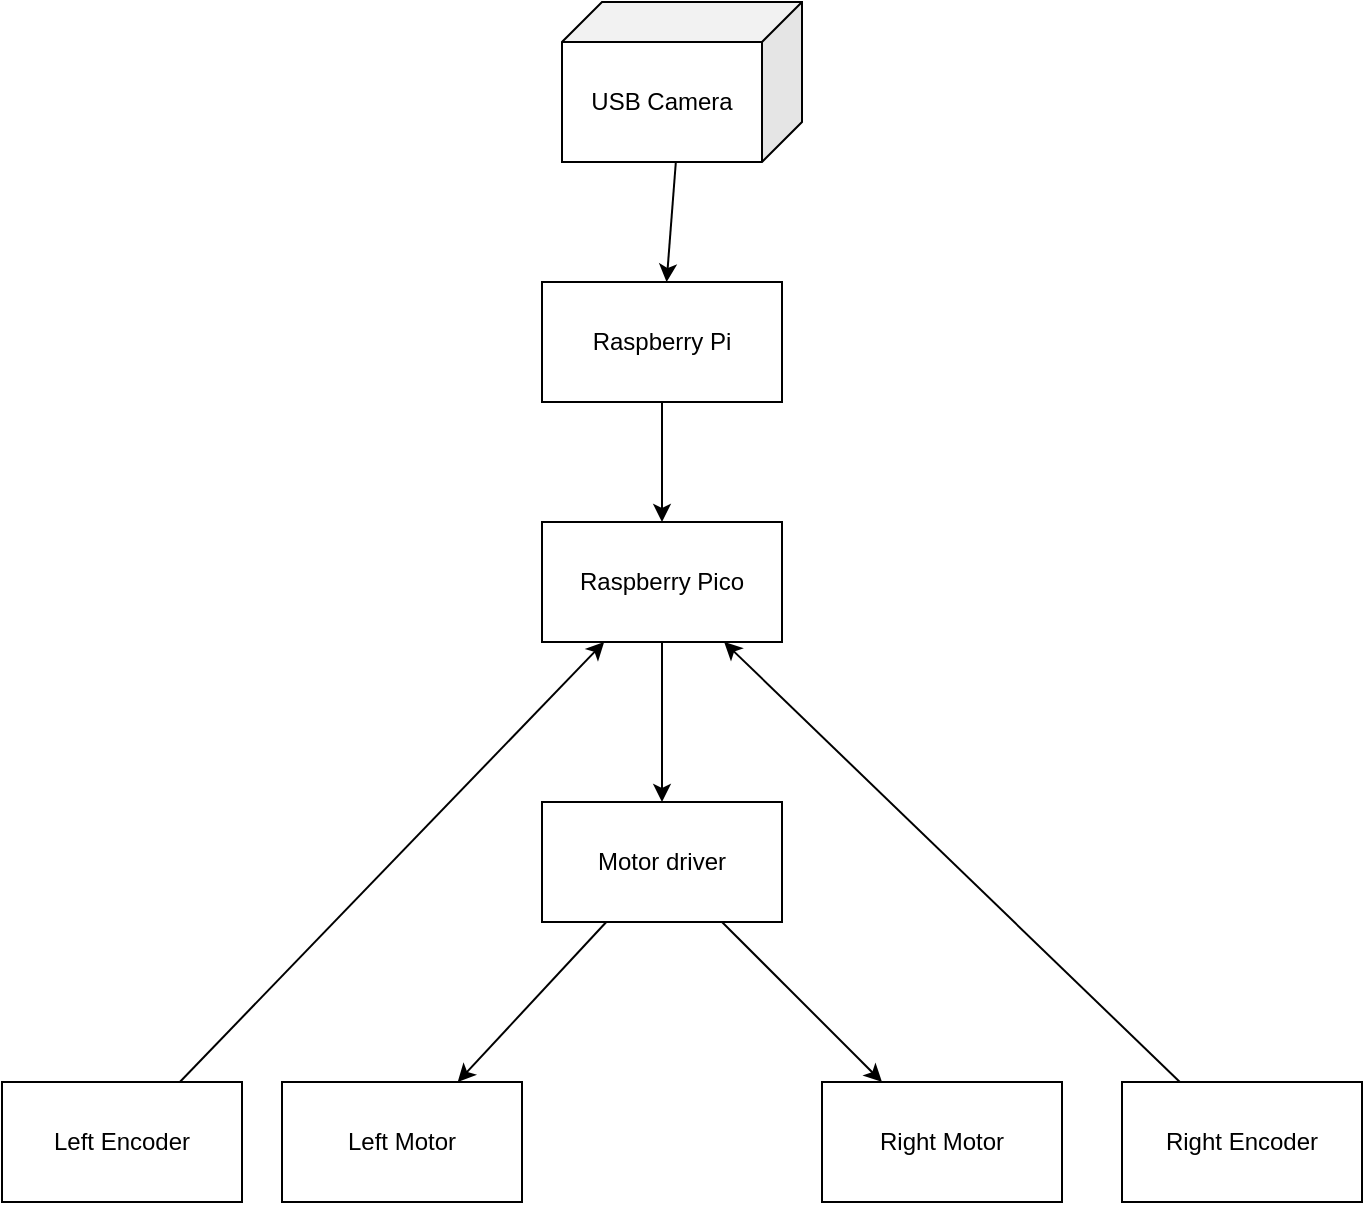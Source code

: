 <mxfile>
    <diagram id="hKrpvp1UyMJlYyvu_L47" name="Page-1">
        <mxGraphModel dx="1066" dy="638" grid="1" gridSize="10" guides="1" tooltips="1" connect="1" arrows="1" fold="1" page="1" pageScale="1" pageWidth="850" pageHeight="1100" math="0" shadow="0">
            <root>
                <mxCell id="0"/>
                <mxCell id="1" parent="0"/>
                <mxCell id="6" value="" style="edgeStyle=none;html=1;" parent="1" source="2" target="5" edge="1">
                    <mxGeometry relative="1" as="geometry"/>
                </mxCell>
                <mxCell id="2" value="Raspberry Pico" style="whiteSpace=wrap;html=1;" parent="1" vertex="1">
                    <mxGeometry x="310" y="500" width="120" height="60" as="geometry"/>
                </mxCell>
                <mxCell id="4" style="edgeStyle=none;html=1;" parent="1" source="3" target="2" edge="1">
                    <mxGeometry relative="1" as="geometry"/>
                </mxCell>
                <mxCell id="3" value="Raspberry Pi" style="whiteSpace=wrap;html=1;" parent="1" vertex="1">
                    <mxGeometry x="310" y="380" width="120" height="60" as="geometry"/>
                </mxCell>
                <mxCell id="8" value="" style="edgeStyle=none;html=1;" parent="1" source="5" target="7" edge="1">
                    <mxGeometry relative="1" as="geometry"/>
                </mxCell>
                <mxCell id="11" style="edgeStyle=none;html=1;" parent="1" source="5" target="10" edge="1">
                    <mxGeometry relative="1" as="geometry"/>
                </mxCell>
                <mxCell id="5" value="Motor driver" style="whiteSpace=wrap;html=1;" parent="1" vertex="1">
                    <mxGeometry x="310" y="640" width="120" height="60" as="geometry"/>
                </mxCell>
                <mxCell id="7" value="Left Motor" style="whiteSpace=wrap;html=1;" parent="1" vertex="1">
                    <mxGeometry x="180" y="780" width="120" height="60" as="geometry"/>
                </mxCell>
                <mxCell id="10" value="Right Motor" style="whiteSpace=wrap;html=1;" parent="1" vertex="1">
                    <mxGeometry x="450" y="780" width="120" height="60" as="geometry"/>
                </mxCell>
                <mxCell id="14" style="edgeStyle=none;html=1;" parent="1" source="12" target="2" edge="1">
                    <mxGeometry relative="1" as="geometry"/>
                </mxCell>
                <mxCell id="12" value="Left Encoder" style="whiteSpace=wrap;html=1;" parent="1" vertex="1">
                    <mxGeometry x="40" y="780" width="120" height="60" as="geometry"/>
                </mxCell>
                <mxCell id="15" style="edgeStyle=none;html=1;" parent="1" source="13" target="2" edge="1">
                    <mxGeometry relative="1" as="geometry"/>
                </mxCell>
                <mxCell id="13" value="Right Encoder" style="whiteSpace=wrap;html=1;" parent="1" vertex="1">
                    <mxGeometry x="600" y="780" width="120" height="60" as="geometry"/>
                </mxCell>
                <mxCell id="17" style="edgeStyle=none;html=1;" parent="1" source="18" target="3" edge="1">
                    <mxGeometry relative="1" as="geometry">
                        <mxPoint x="362.308" y="310" as="sourcePoint"/>
                    </mxGeometry>
                </mxCell>
                <mxCell id="18" value="USB Camera" style="shape=cube;whiteSpace=wrap;html=1;boundedLbl=1;backgroundOutline=1;darkOpacity=0.05;darkOpacity2=0.1;flipV=0;flipH=1;" parent="1" vertex="1">
                    <mxGeometry x="320" y="240" width="120" height="80" as="geometry"/>
                </mxCell>
            </root>
        </mxGraphModel>
    </diagram>
</mxfile>